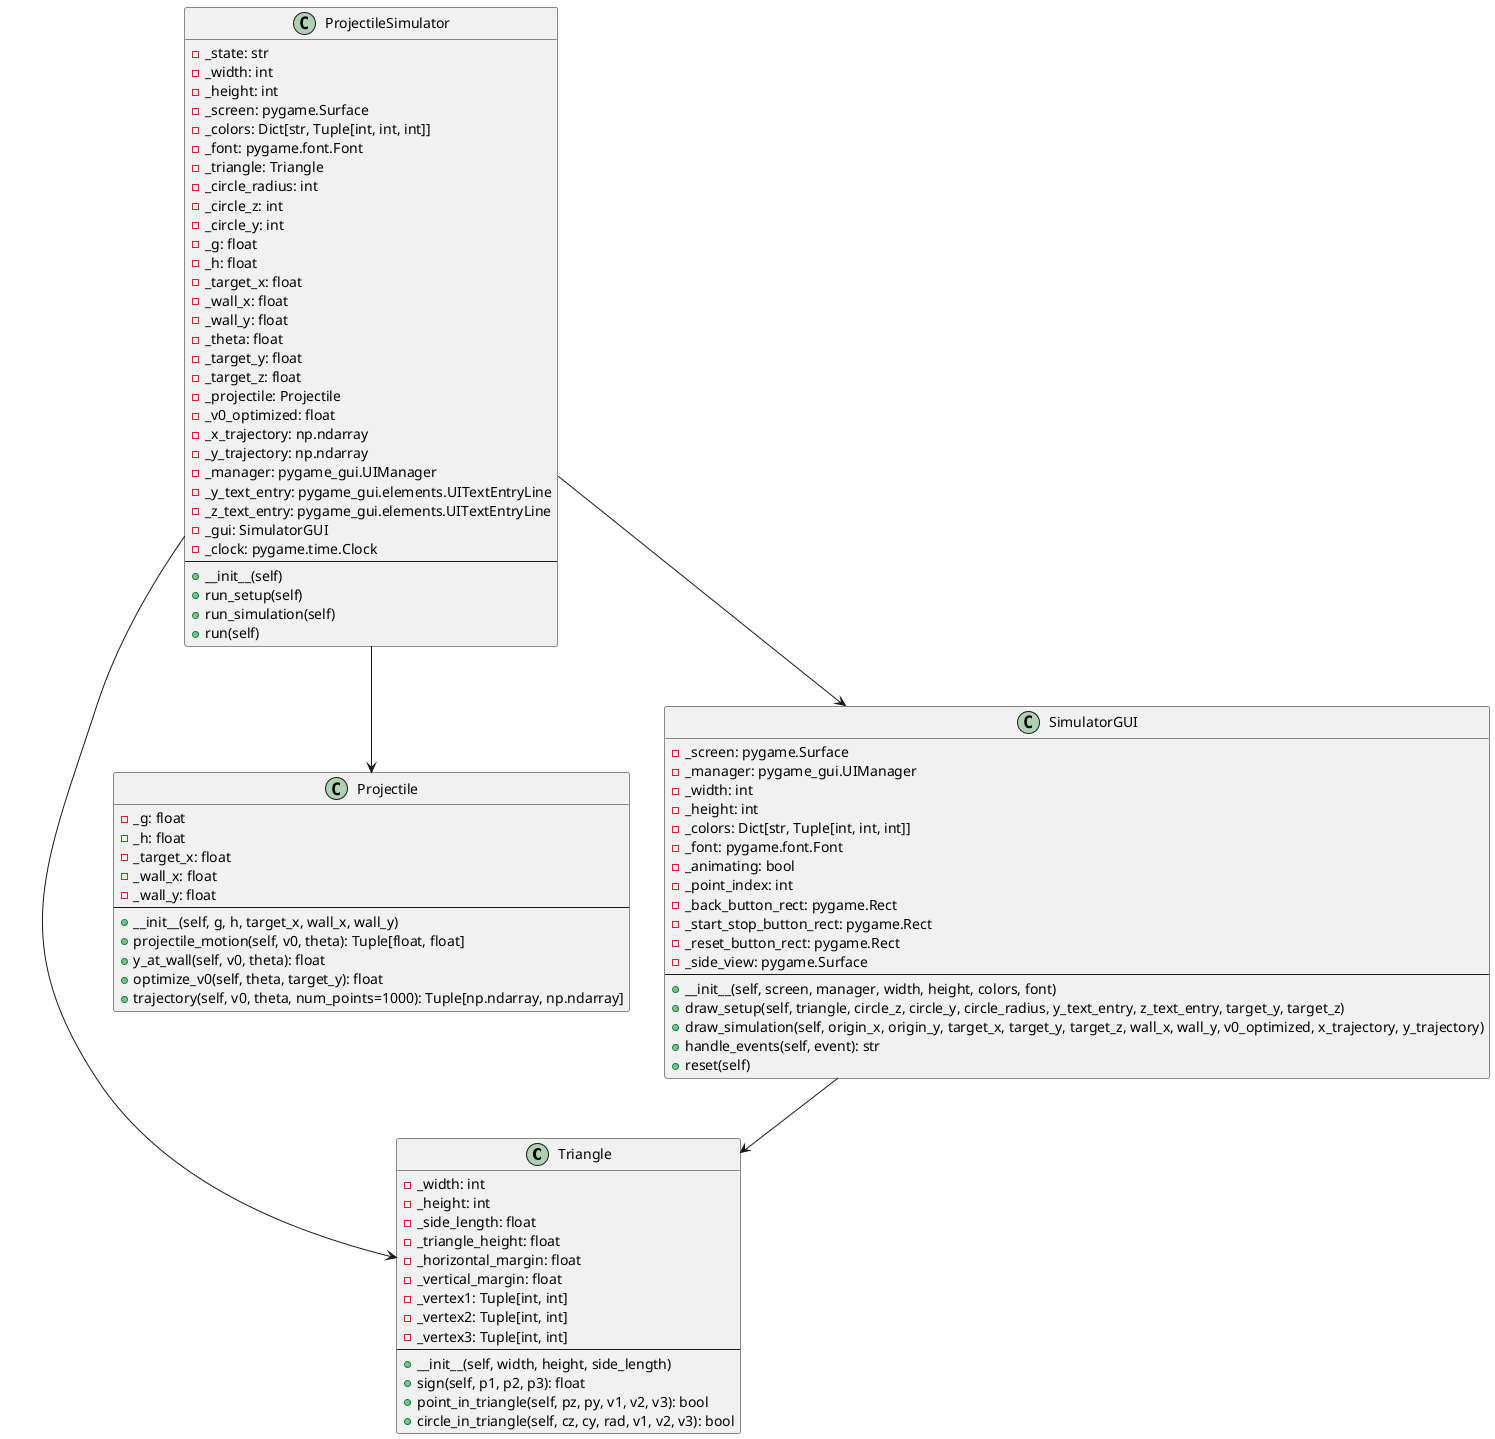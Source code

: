 @startuml

class Triangle {
    - _width: int
    - _height: int
    - _side_length: float
    - _triangle_height: float
    - _horizontal_margin: float
    - _vertical_margin: float
    - _vertex1: Tuple[int, int]
    - _vertex2: Tuple[int, int]
    - _vertex3: Tuple[int, int]
    --
    + __init__(self, width, height, side_length)
    + sign(self, p1, p2, p3): float
    + point_in_triangle(self, pz, py, v1, v2, v3): bool
    + circle_in_triangle(self, cz, cy, rad, v1, v2, v3): bool
}

class Projectile {
    - _g: float
    - _h: float
    - _target_x: float
    - _wall_x: float
    - _wall_y: float
    --
    + __init__(self, g, h, target_x, wall_x, wall_y)
    + projectile_motion(self, v0, theta): Tuple[float, float]
    + y_at_wall(self, v0, theta): float
    + optimize_v0(self, theta, target_y): float
    + trajectory(self, v0, theta, num_points=1000): Tuple[np.ndarray, np.ndarray]
}

class SimulatorGUI {
    - _screen: pygame.Surface
    - _manager: pygame_gui.UIManager
    - _width: int
    - _height: int
    - _colors: Dict[str, Tuple[int, int, int]]
    - _font: pygame.font.Font
    - _animating: bool
    - _point_index: int
    - _back_button_rect: pygame.Rect
    - _start_stop_button_rect: pygame.Rect
    - _reset_button_rect: pygame.Rect
    - _side_view: pygame.Surface
    --
    + __init__(self, screen, manager, width, height, colors, font)
    + draw_setup(self, triangle, circle_z, circle_y, circle_radius, y_text_entry, z_text_entry, target_y, target_z)
    + draw_simulation(self, origin_x, origin_y, target_x, target_y, target_z, wall_x, wall_y, v0_optimized, x_trajectory, y_trajectory)
    + handle_events(self, event): str
    + reset(self)
}

class ProjectileSimulator {
    - _state: str
    - _width: int
    - _height: int
    - _screen: pygame.Surface
    - _colors: Dict[str, Tuple[int, int, int]]
    - _font: pygame.font.Font
    - _triangle: Triangle
    - _circle_radius: int
    - _circle_z: int
    - _circle_y: int
    - _g: float
    - _h: float
    - _target_x: float
    - _wall_x: float
    - _wall_y: float
    - _theta: float
    - _target_y: float
    - _target_z: float
    - _projectile: Projectile
    - _v0_optimized: float
    - _x_trajectory: np.ndarray
    - _y_trajectory: np.ndarray
    - _manager: pygame_gui.UIManager
    - _y_text_entry: pygame_gui.elements.UITextEntryLine
    - _z_text_entry: pygame_gui.elements.UITextEntryLine
    - _gui: SimulatorGUI
    - _clock: pygame.time.Clock
    --
    + __init__(self)
    + run_setup(self)
    + run_simulation(self)
    + run(self)
}

ProjectileSimulator --> Triangle
ProjectileSimulator --> Projectile
ProjectileSimulator --> SimulatorGUI
SimulatorGUI --> Triangle
@enduml
